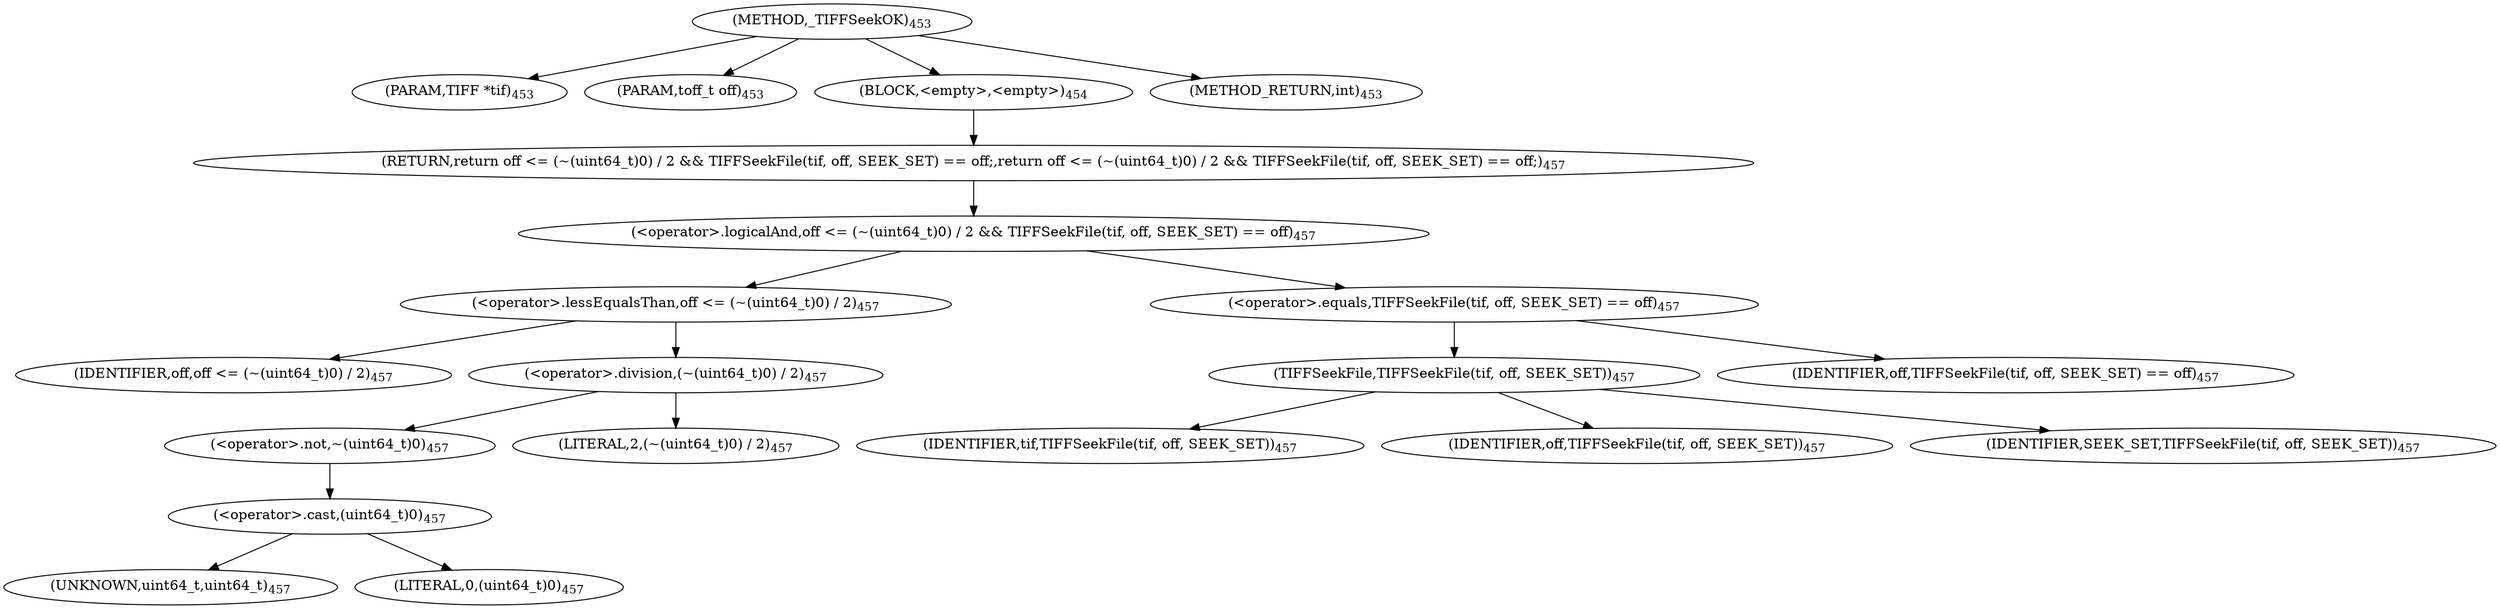 digraph "_TIFFSeekOK" {  
"21656" [label = <(METHOD,_TIFFSeekOK)<SUB>453</SUB>> ]
"21657" [label = <(PARAM,TIFF *tif)<SUB>453</SUB>> ]
"21658" [label = <(PARAM,toff_t off)<SUB>453</SUB>> ]
"21659" [label = <(BLOCK,&lt;empty&gt;,&lt;empty&gt;)<SUB>454</SUB>> ]
"21660" [label = <(RETURN,return off &lt;= (~(uint64_t)0) / 2 &amp;&amp; TIFFSeekFile(tif, off, SEEK_SET) == off;,return off &lt;= (~(uint64_t)0) / 2 &amp;&amp; TIFFSeekFile(tif, off, SEEK_SET) == off;)<SUB>457</SUB>> ]
"21661" [label = <(&lt;operator&gt;.logicalAnd,off &lt;= (~(uint64_t)0) / 2 &amp;&amp; TIFFSeekFile(tif, off, SEEK_SET) == off)<SUB>457</SUB>> ]
"21662" [label = <(&lt;operator&gt;.lessEqualsThan,off &lt;= (~(uint64_t)0) / 2)<SUB>457</SUB>> ]
"21663" [label = <(IDENTIFIER,off,off &lt;= (~(uint64_t)0) / 2)<SUB>457</SUB>> ]
"21664" [label = <(&lt;operator&gt;.division,(~(uint64_t)0) / 2)<SUB>457</SUB>> ]
"21665" [label = <(&lt;operator&gt;.not,~(uint64_t)0)<SUB>457</SUB>> ]
"21666" [label = <(&lt;operator&gt;.cast,(uint64_t)0)<SUB>457</SUB>> ]
"21667" [label = <(UNKNOWN,uint64_t,uint64_t)<SUB>457</SUB>> ]
"21668" [label = <(LITERAL,0,(uint64_t)0)<SUB>457</SUB>> ]
"21669" [label = <(LITERAL,2,(~(uint64_t)0) / 2)<SUB>457</SUB>> ]
"21670" [label = <(&lt;operator&gt;.equals,TIFFSeekFile(tif, off, SEEK_SET) == off)<SUB>457</SUB>> ]
"21671" [label = <(TIFFSeekFile,TIFFSeekFile(tif, off, SEEK_SET))<SUB>457</SUB>> ]
"21672" [label = <(IDENTIFIER,tif,TIFFSeekFile(tif, off, SEEK_SET))<SUB>457</SUB>> ]
"21673" [label = <(IDENTIFIER,off,TIFFSeekFile(tif, off, SEEK_SET))<SUB>457</SUB>> ]
"21674" [label = <(IDENTIFIER,SEEK_SET,TIFFSeekFile(tif, off, SEEK_SET))<SUB>457</SUB>> ]
"21675" [label = <(IDENTIFIER,off,TIFFSeekFile(tif, off, SEEK_SET) == off)<SUB>457</SUB>> ]
"21676" [label = <(METHOD_RETURN,int)<SUB>453</SUB>> ]
  "21656" -> "21657" 
  "21656" -> "21658" 
  "21656" -> "21659" 
  "21656" -> "21676" 
  "21659" -> "21660" 
  "21660" -> "21661" 
  "21661" -> "21662" 
  "21661" -> "21670" 
  "21662" -> "21663" 
  "21662" -> "21664" 
  "21664" -> "21665" 
  "21664" -> "21669" 
  "21665" -> "21666" 
  "21666" -> "21667" 
  "21666" -> "21668" 
  "21670" -> "21671" 
  "21670" -> "21675" 
  "21671" -> "21672" 
  "21671" -> "21673" 
  "21671" -> "21674" 
}
